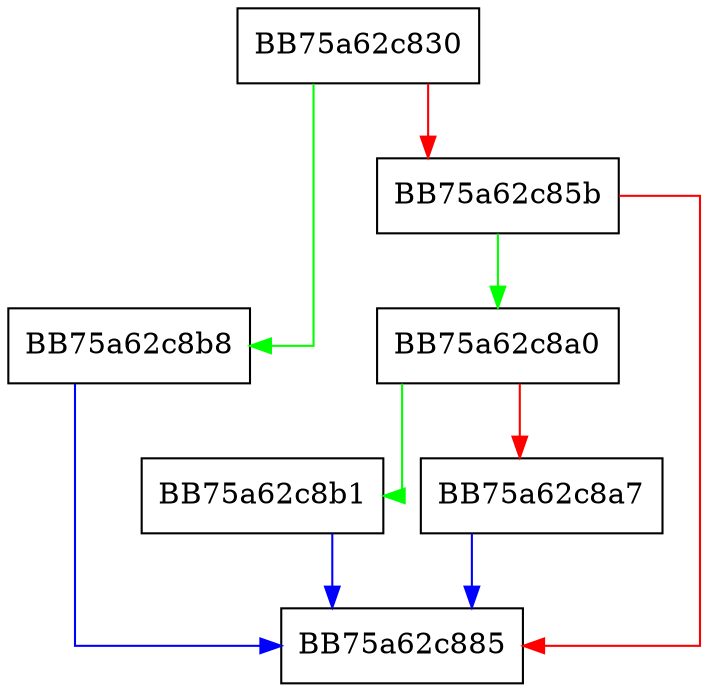 digraph GetStreamID {
  node [shape="box"];
  graph [splines=ortho];
  BB75a62c830 -> BB75a62c8b8 [color="green"];
  BB75a62c830 -> BB75a62c85b [color="red"];
  BB75a62c85b -> BB75a62c8a0 [color="green"];
  BB75a62c85b -> BB75a62c885 [color="red"];
  BB75a62c8a0 -> BB75a62c8b1 [color="green"];
  BB75a62c8a0 -> BB75a62c8a7 [color="red"];
  BB75a62c8a7 -> BB75a62c885 [color="blue"];
  BB75a62c8b1 -> BB75a62c885 [color="blue"];
  BB75a62c8b8 -> BB75a62c885 [color="blue"];
}